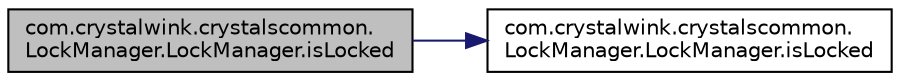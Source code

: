 digraph "com.crystalwink.crystalscommon.LockManager.LockManager.isLocked"
{
  edge [fontname="Helvetica",fontsize="10",labelfontname="Helvetica",labelfontsize="10"];
  node [fontname="Helvetica",fontsize="10",shape=record];
  rankdir="LR";
  Node1 [label="com.crystalwink.crystalscommon.\lLockManager.LockManager.isLocked",height=0.2,width=0.4,color="black", fillcolor="grey75", style="filled" fontcolor="black"];
  Node1 -> Node2 [color="midnightblue",fontsize="10",style="solid",fontname="Helvetica"];
  Node2 [label="com.crystalwink.crystalscommon.\lLockManager.LockManager.isLocked",height=0.2,width=0.4,color="black", fillcolor="white", style="filled",URL="$classcom_1_1crystalwink_1_1crystalscommon_1_1LockManager_1_1LockManager.html#a015053bc5f788ef9f2be9f80278a69a0"];
}
